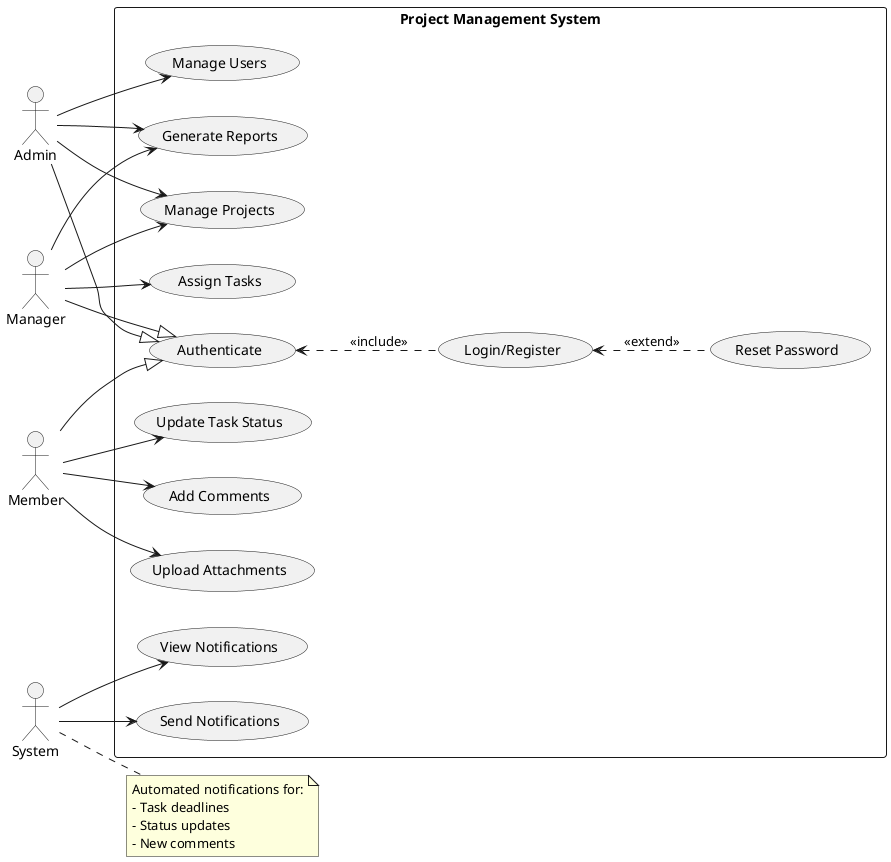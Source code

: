 @startuml usecse
left to right direction
actor Admin
actor Manager
actor Member
actor System

rectangle "Project Management System" {
  (Authenticate) as auth
  (Manage Users) as manage_users
  (Manage Projects) as manage_projects
  (Assign Tasks) as assign_tasks
  (Update Task Status) as update_status
  (Add Comments) as add_comments
  (Upload Attachments) as upload_attachments
  (View Notifications) as view_notifs
  (Generate Reports) as reports
  (Reset Password) as reset_pass
  
  Admin --> manage_users
  Admin --> manage_projects
  Admin --> reports
  
  Manager --> manage_projects
  Manager --> assign_tasks
  Manager --> reports
  
  Member --> update_status
  Member --> add_comments
  Member --> upload_attachments
  
  auth <.. (Login/Register) : <<include>>
  (Login/Register) <.. reset_pass : <<extend>>
  
  System --> (Send Notifications)
  
  Admin -|> auth
  Manager -|> auth
  Member -|> auth
  System --> view_notifs
}

note right of System
  Automated notifications for:
  - Task deadlines
  - Status updates
  - New comments
end note
@enduml